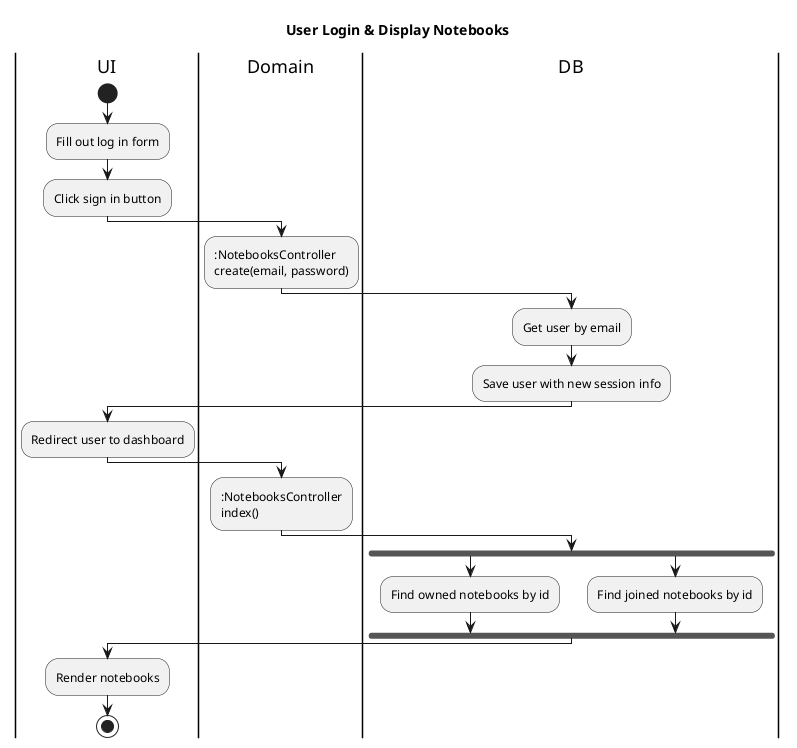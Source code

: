 @startuml User Login & Display Notebooks
Title User Login & Display Notebooks

|UI|
start
:Fill out log in form;
:Click sign in button;
|Domain|
::NotebooksController
create(email, password);
|DB|
:Get user by email;
:Save user with new session info;
|UI|
:Redirect user to dashboard;
|Domain|
::NotebooksController
index();
|DB|
fork
:Find owned notebooks by id;
fork again
:Find joined notebooks by id;
end fork
|UI|
:Render notebooks;
stop
@enduml